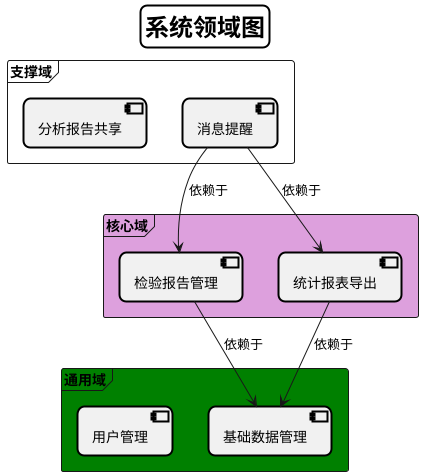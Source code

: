 @startuml
skinparam titleBorderRoundCorner 15
skinparam titleBorderThickness 2
skinparam titleBorderColor #Black
skinparam titleFontSize 24
Title 系统领域图

frame "通用域" as Common #Green {
    [基础数据管理] as F01
    [用户管理] as F02
 }
frame "核心域" as Core #Plum {
    [检验报告管理] as F03
    [统计报表导出] as F04
}
frame "支撑域" as Support #White {
     [消息提醒] as F05
     [分析报告共享] as F06
}
F03 --> F01:依赖于
F04 --> F01:依赖于
F05 --> F03:依赖于
F05 --> F04:依赖于

@enduml